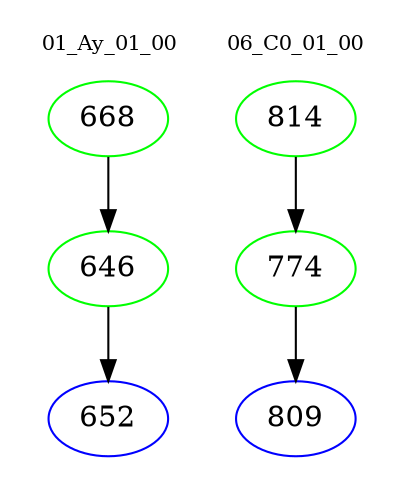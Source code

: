 digraph{
subgraph cluster_0 {
color = white
label = "01_Ay_01_00";
fontsize=10;
T0_668 [label="668", color="green"]
T0_668 -> T0_646 [color="black"]
T0_646 [label="646", color="green"]
T0_646 -> T0_652 [color="black"]
T0_652 [label="652", color="blue"]
}
subgraph cluster_1 {
color = white
label = "06_C0_01_00";
fontsize=10;
T1_814 [label="814", color="green"]
T1_814 -> T1_774 [color="black"]
T1_774 [label="774", color="green"]
T1_774 -> T1_809 [color="black"]
T1_809 [label="809", color="blue"]
}
}
